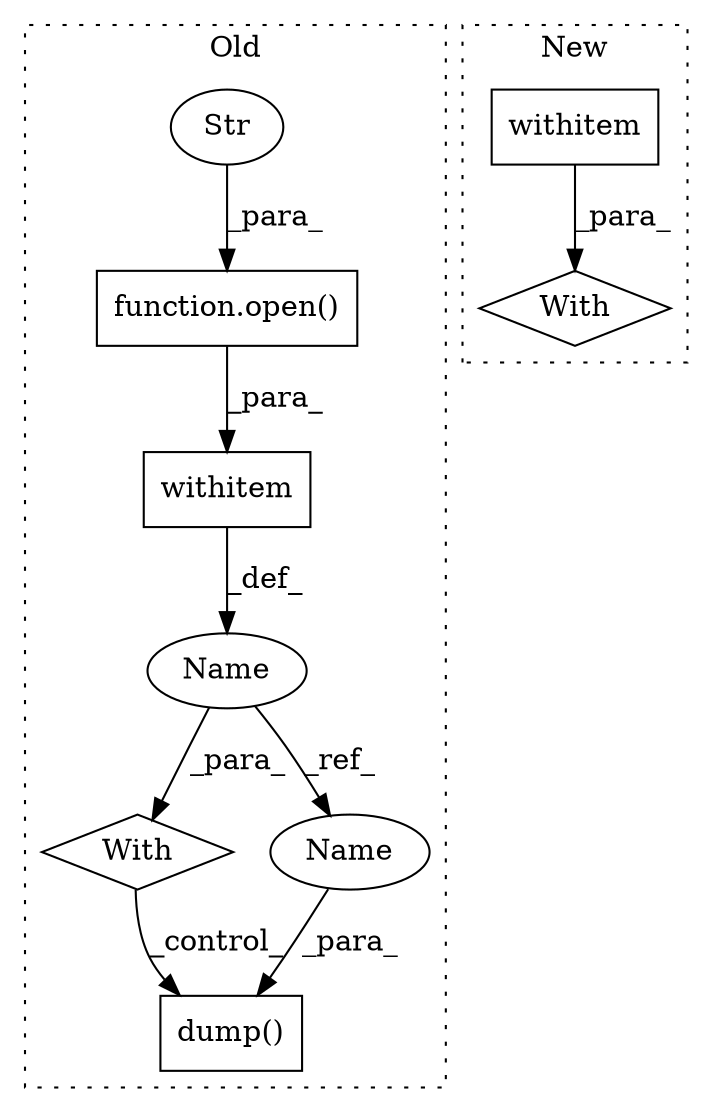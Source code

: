digraph G {
subgraph cluster0 {
1 [label="dump()" a="75" s="453,479" l="10,1" shape="box"];
3 [label="With" a="39" s="365,374" l="5,79" shape="diamond"];
5 [label="withitem" a="49" s="370" l="4" shape="box"];
6 [label="Name" a="87" s="435" l="7" shape="ellipse"];
7 [label="function.open()" a="75" s="370,430" l="5,1" shape="box"];
8 [label="Str" a="66" s="427" l="3" shape="ellipse"];
9 [label="Name" a="87" s="472" l="7" shape="ellipse"];
label = "Old";
style="dotted";
}
subgraph cluster1 {
2 [label="With" a="39" s="330,339" l="5,106" shape="diamond"];
4 [label="withitem" a="49" s="335" l="4" shape="box"];
label = "New";
style="dotted";
}
3 -> 1 [label="_control_"];
4 -> 2 [label="_para_"];
5 -> 6 [label="_def_"];
6 -> 3 [label="_para_"];
6 -> 9 [label="_ref_"];
7 -> 5 [label="_para_"];
8 -> 7 [label="_para_"];
9 -> 1 [label="_para_"];
}